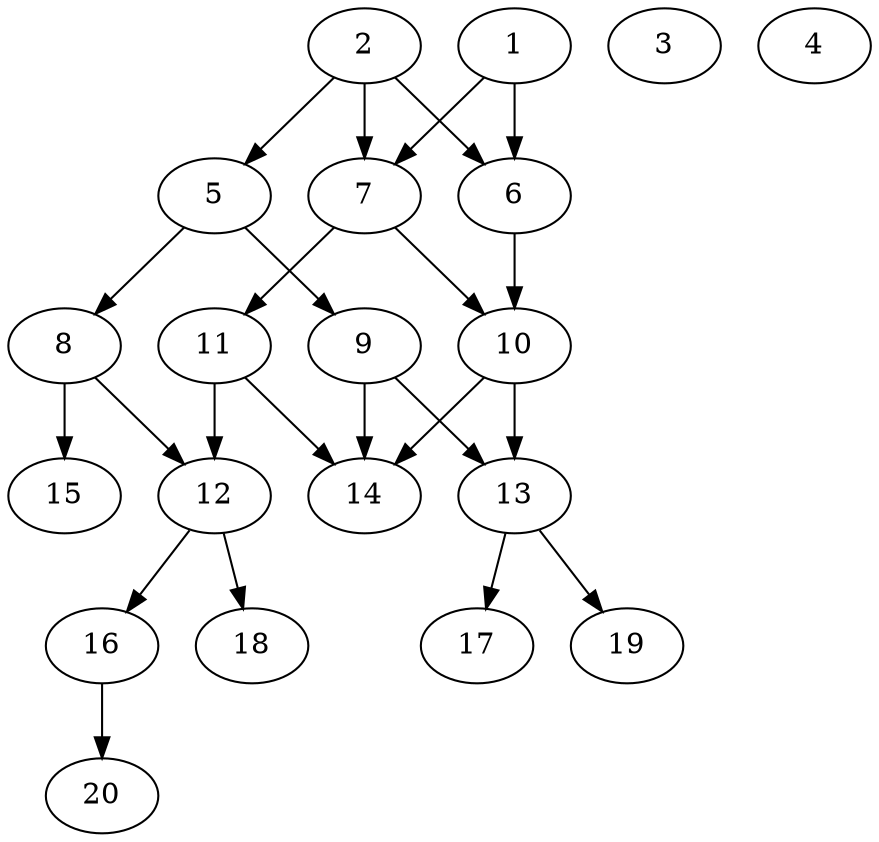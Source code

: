 // DAG automatically generated by daggen at Thu Oct  3 13:58:42 2019
// ./daggen --dot -n 20 --ccr 0.5 --fat 0.5 --regular 0.7 --density 0.7 --mindata 5242880 --maxdata 52428800 
digraph G {
  1 [size="97234944", alpha="0.08", expect_size="48617472"] 
  1 -> 6 [size ="48617472"]
  1 -> 7 [size ="48617472"]
  2 [size="37267456", alpha="0.17", expect_size="18633728"] 
  2 -> 5 [size ="18633728"]
  2 -> 6 [size ="18633728"]
  2 -> 7 [size ="18633728"]
  3 [size="40773632", alpha="0.13", expect_size="20386816"] 
  4 [size="53362688", alpha="0.01", expect_size="26681344"] 
  5 [size="23986176", alpha="0.04", expect_size="11993088"] 
  5 -> 8 [size ="11993088"]
  5 -> 9 [size ="11993088"]
  6 [size="85534720", alpha="0.15", expect_size="42767360"] 
  6 -> 10 [size ="42767360"]
  7 [size="71999488", alpha="0.18", expect_size="35999744"] 
  7 -> 10 [size ="35999744"]
  7 -> 11 [size ="35999744"]
  8 [size="65478656", alpha="0.13", expect_size="32739328"] 
  8 -> 12 [size ="32739328"]
  8 -> 15 [size ="32739328"]
  9 [size="59484160", alpha="0.19", expect_size="29742080"] 
  9 -> 13 [size ="29742080"]
  9 -> 14 [size ="29742080"]
  10 [size="38729728", alpha="0.13", expect_size="19364864"] 
  10 -> 13 [size ="19364864"]
  10 -> 14 [size ="19364864"]
  11 [size="14309376", alpha="0.06", expect_size="7154688"] 
  11 -> 12 [size ="7154688"]
  11 -> 14 [size ="7154688"]
  12 [size="54411264", alpha="0.14", expect_size="27205632"] 
  12 -> 16 [size ="27205632"]
  12 -> 18 [size ="27205632"]
  13 [size="42373120", alpha="0.01", expect_size="21186560"] 
  13 -> 17 [size ="21186560"]
  13 -> 19 [size ="21186560"]
  14 [size="10651648", alpha="0.03", expect_size="5325824"] 
  15 [size="14579712", alpha="0.02", expect_size="7289856"] 
  16 [size="33400832", alpha="0.12", expect_size="16700416"] 
  16 -> 20 [size ="16700416"]
  17 [size="103266304", alpha="0.20", expect_size="51633152"] 
  18 [size="93396992", alpha="0.10", expect_size="46698496"] 
  19 [size="60227584", alpha="0.17", expect_size="30113792"] 
  20 [size="54091776", alpha="0.02", expect_size="27045888"] 
}
